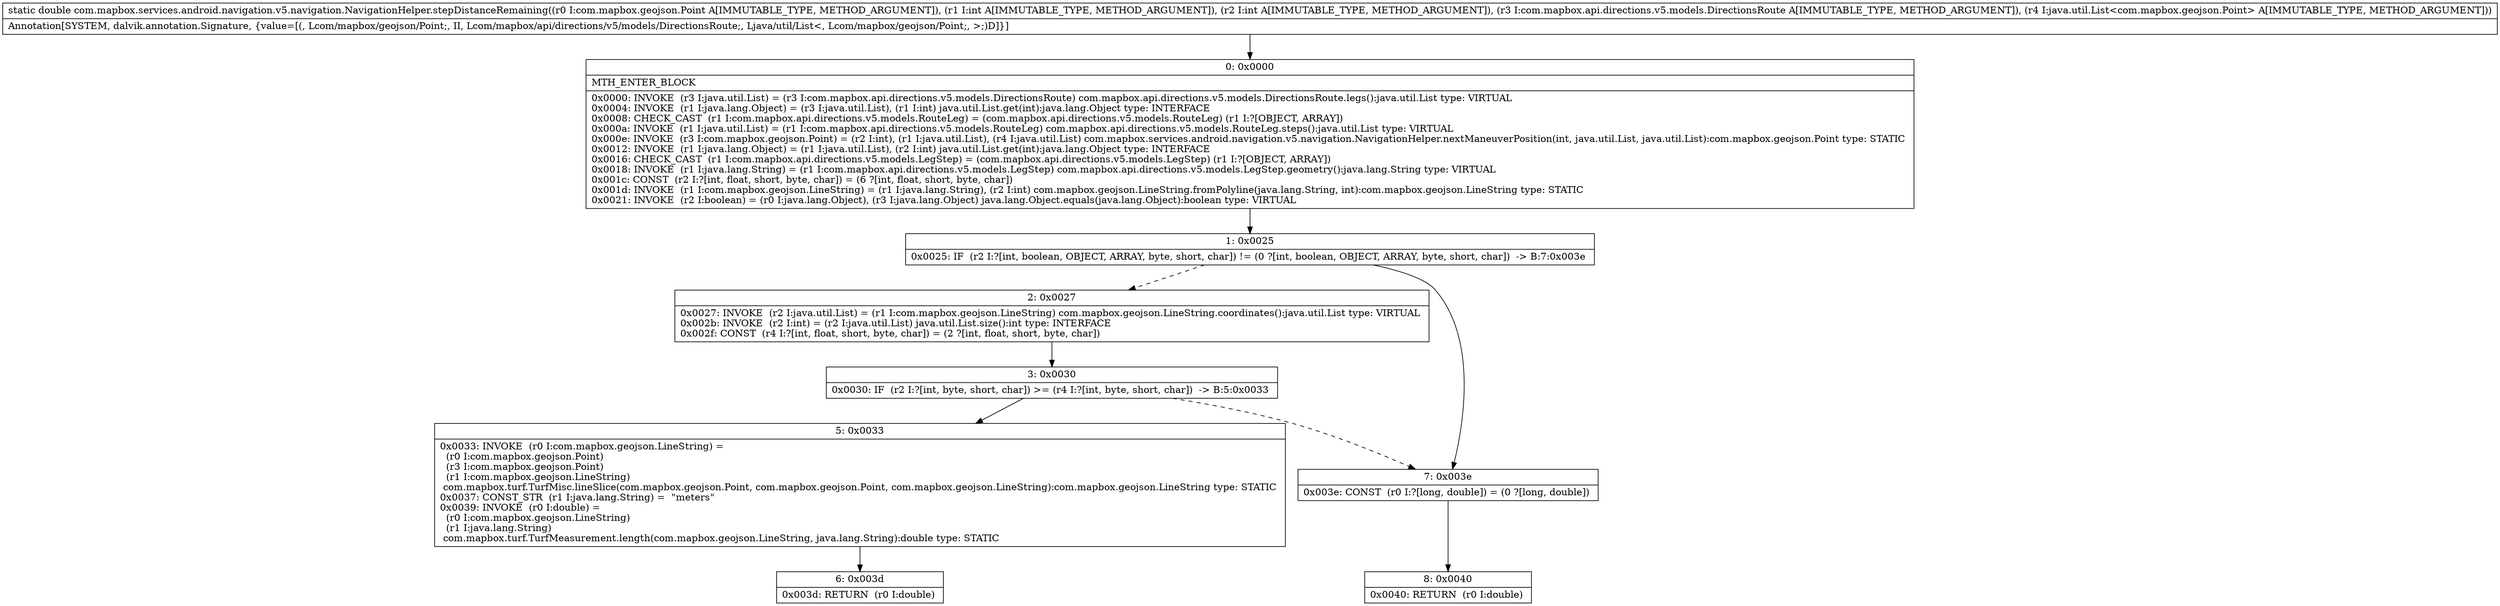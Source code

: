 digraph "CFG forcom.mapbox.services.android.navigation.v5.navigation.NavigationHelper.stepDistanceRemaining(Lcom\/mapbox\/geojson\/Point;IILcom\/mapbox\/api\/directions\/v5\/models\/DirectionsRoute;Ljava\/util\/List;)D" {
Node_0 [shape=record,label="{0\:\ 0x0000|MTH_ENTER_BLOCK\l|0x0000: INVOKE  (r3 I:java.util.List) = (r3 I:com.mapbox.api.directions.v5.models.DirectionsRoute) com.mapbox.api.directions.v5.models.DirectionsRoute.legs():java.util.List type: VIRTUAL \l0x0004: INVOKE  (r1 I:java.lang.Object) = (r3 I:java.util.List), (r1 I:int) java.util.List.get(int):java.lang.Object type: INTERFACE \l0x0008: CHECK_CAST  (r1 I:com.mapbox.api.directions.v5.models.RouteLeg) = (com.mapbox.api.directions.v5.models.RouteLeg) (r1 I:?[OBJECT, ARRAY]) \l0x000a: INVOKE  (r1 I:java.util.List) = (r1 I:com.mapbox.api.directions.v5.models.RouteLeg) com.mapbox.api.directions.v5.models.RouteLeg.steps():java.util.List type: VIRTUAL \l0x000e: INVOKE  (r3 I:com.mapbox.geojson.Point) = (r2 I:int), (r1 I:java.util.List), (r4 I:java.util.List) com.mapbox.services.android.navigation.v5.navigation.NavigationHelper.nextManeuverPosition(int, java.util.List, java.util.List):com.mapbox.geojson.Point type: STATIC \l0x0012: INVOKE  (r1 I:java.lang.Object) = (r1 I:java.util.List), (r2 I:int) java.util.List.get(int):java.lang.Object type: INTERFACE \l0x0016: CHECK_CAST  (r1 I:com.mapbox.api.directions.v5.models.LegStep) = (com.mapbox.api.directions.v5.models.LegStep) (r1 I:?[OBJECT, ARRAY]) \l0x0018: INVOKE  (r1 I:java.lang.String) = (r1 I:com.mapbox.api.directions.v5.models.LegStep) com.mapbox.api.directions.v5.models.LegStep.geometry():java.lang.String type: VIRTUAL \l0x001c: CONST  (r2 I:?[int, float, short, byte, char]) = (6 ?[int, float, short, byte, char]) \l0x001d: INVOKE  (r1 I:com.mapbox.geojson.LineString) = (r1 I:java.lang.String), (r2 I:int) com.mapbox.geojson.LineString.fromPolyline(java.lang.String, int):com.mapbox.geojson.LineString type: STATIC \l0x0021: INVOKE  (r2 I:boolean) = (r0 I:java.lang.Object), (r3 I:java.lang.Object) java.lang.Object.equals(java.lang.Object):boolean type: VIRTUAL \l}"];
Node_1 [shape=record,label="{1\:\ 0x0025|0x0025: IF  (r2 I:?[int, boolean, OBJECT, ARRAY, byte, short, char]) != (0 ?[int, boolean, OBJECT, ARRAY, byte, short, char])  \-\> B:7:0x003e \l}"];
Node_2 [shape=record,label="{2\:\ 0x0027|0x0027: INVOKE  (r2 I:java.util.List) = (r1 I:com.mapbox.geojson.LineString) com.mapbox.geojson.LineString.coordinates():java.util.List type: VIRTUAL \l0x002b: INVOKE  (r2 I:int) = (r2 I:java.util.List) java.util.List.size():int type: INTERFACE \l0x002f: CONST  (r4 I:?[int, float, short, byte, char]) = (2 ?[int, float, short, byte, char]) \l}"];
Node_3 [shape=record,label="{3\:\ 0x0030|0x0030: IF  (r2 I:?[int, byte, short, char]) \>= (r4 I:?[int, byte, short, char])  \-\> B:5:0x0033 \l}"];
Node_5 [shape=record,label="{5\:\ 0x0033|0x0033: INVOKE  (r0 I:com.mapbox.geojson.LineString) = \l  (r0 I:com.mapbox.geojson.Point)\l  (r3 I:com.mapbox.geojson.Point)\l  (r1 I:com.mapbox.geojson.LineString)\l com.mapbox.turf.TurfMisc.lineSlice(com.mapbox.geojson.Point, com.mapbox.geojson.Point, com.mapbox.geojson.LineString):com.mapbox.geojson.LineString type: STATIC \l0x0037: CONST_STR  (r1 I:java.lang.String) =  \"meters\" \l0x0039: INVOKE  (r0 I:double) = \l  (r0 I:com.mapbox.geojson.LineString)\l  (r1 I:java.lang.String)\l com.mapbox.turf.TurfMeasurement.length(com.mapbox.geojson.LineString, java.lang.String):double type: STATIC \l}"];
Node_6 [shape=record,label="{6\:\ 0x003d|0x003d: RETURN  (r0 I:double) \l}"];
Node_7 [shape=record,label="{7\:\ 0x003e|0x003e: CONST  (r0 I:?[long, double]) = (0 ?[long, double]) \l}"];
Node_8 [shape=record,label="{8\:\ 0x0040|0x0040: RETURN  (r0 I:double) \l}"];
MethodNode[shape=record,label="{static double com.mapbox.services.android.navigation.v5.navigation.NavigationHelper.stepDistanceRemaining((r0 I:com.mapbox.geojson.Point A[IMMUTABLE_TYPE, METHOD_ARGUMENT]), (r1 I:int A[IMMUTABLE_TYPE, METHOD_ARGUMENT]), (r2 I:int A[IMMUTABLE_TYPE, METHOD_ARGUMENT]), (r3 I:com.mapbox.api.directions.v5.models.DirectionsRoute A[IMMUTABLE_TYPE, METHOD_ARGUMENT]), (r4 I:java.util.List\<com.mapbox.geojson.Point\> A[IMMUTABLE_TYPE, METHOD_ARGUMENT]))  | Annotation[SYSTEM, dalvik.annotation.Signature, \{value=[(, Lcom\/mapbox\/geojson\/Point;, II, Lcom\/mapbox\/api\/directions\/v5\/models\/DirectionsRoute;, Ljava\/util\/List\<, Lcom\/mapbox\/geojson\/Point;, \>;)D]\}]\l}"];
MethodNode -> Node_0;
Node_0 -> Node_1;
Node_1 -> Node_2[style=dashed];
Node_1 -> Node_7;
Node_2 -> Node_3;
Node_3 -> Node_5;
Node_3 -> Node_7[style=dashed];
Node_5 -> Node_6;
Node_7 -> Node_8;
}

